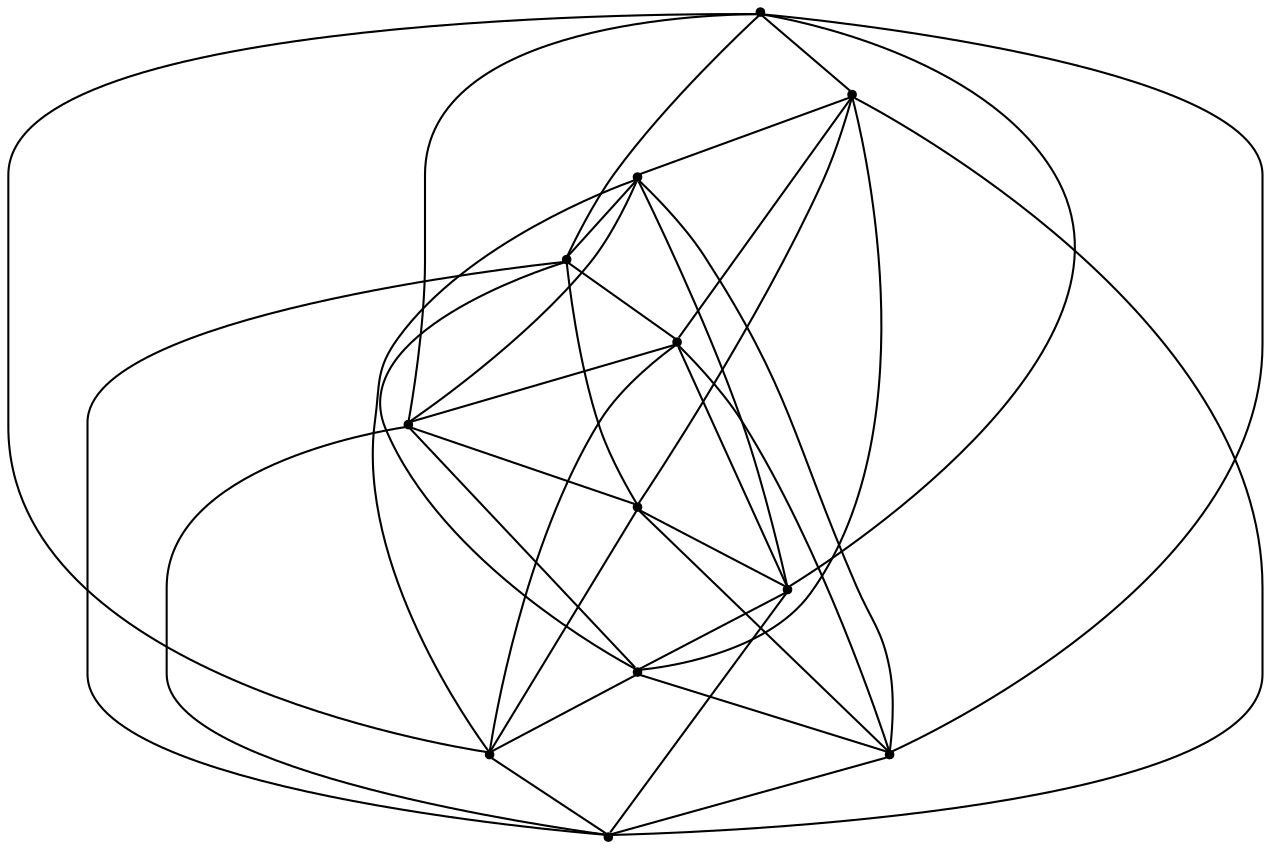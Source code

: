 graph {
  node [shape=point,comment="{\"directed\":false,\"doi\":\"10.1007/978-3-030-35802-0_20\",\"figure\":\"4 (2)\"}"]

  v0 [pos="1425.2562007389454,821.6536253673506"]
  v1 [pos="1435.799541923764,994.1956299044293"]
  v2 [pos="1365.7549921769923,918.9261793025413"]
  v3 [pos="1311.3880396368033,849.1534985127608"]
  v4 [pos="1405.7280704870839,896.6479958456075"]
  v5 [pos="1311.3880396368033,976.593045497566"]
  v6 [pos="1365.7549921769923,876.6616380511604"]
  v7 [pos="1365.7549921769923,797.1750552719207"]
  v8 [pos="1311.3880396368033,918.9261793025413"]
  v9 [pos="1311.3880396368033,1022.4331196550459"]
  v10 [pos="1234.9258924222888,953.4896216697387"]
  v11 [pos="1265.5474036720557,918.9261793025413"]

  v0 -- v9 [id="-1",pos="1425.2562007389454,821.6536253673506 1469.2631692967475,821.6536253673506 1469.2631692967475,821.6536253673506 1469.2631692967475,821.6536253673506 1469.2631692967475,1022.4331196550459 1469.2631692967475,1022.4331196550459 1469.2631692967475,1022.4331196550459 1311.3880396368033,1022.4331196550459 1311.3880396368033,1022.4331196550459 1311.3880396368033,1022.4331196550459"]
  v3 -- v9 [id="-2",pos="1311.3880396368033,849.1534985127608 1198.2534027270158,849.1576317092555 1198.2534027270158,849.1576317092555 1198.2534027270158,849.1576317092555 1198.2534027270158,1022.4331196550459 1198.2534027270158,1022.4331196550459 1198.2534027270158,1022.4331196550459 1311.3880396368033,1022.4331196550459 1311.3880396368033,1022.4331196550459 1311.3880396368033,1022.4331196550459"]
  v5 -- v7 [id="-3",pos="1311.3880396368033,976.593045497566 1216.589631677548,976.5931090852044 1216.589631677548,976.5931090852044 1216.589631677548,976.5931090852044 1216.589631677548,797.1750552719207 1216.589631677548,797.1750552719207 1216.589631677548,797.1750552719207 1365.7549921769923,797.1750552719207 1365.7549921769923,797.1750552719207 1365.7549921769923,797.1750552719207"]
  v1 -- v10 [id="-4",pos="1435.799541923764,994.1956299044293 1234.9258606280798,994.929113313141 1234.9258606280798,994.929113313141 1234.9258606280798,994.929113313141 1234.9258924222888,953.4896216697387 1234.9258924222888,953.4896216697387 1234.9258924222888,953.4896216697387"]
  v0 -- v10 [id="-5",pos="1425.2562007389454,821.6536253673506 1234.9259878049154,821.6536253673506 1234.9259878049154,821.6536253673506 1234.9259878049154,821.6536253673506 1234.9258924222888,953.4896216697387 1234.9258924222888,953.4896216697387 1234.9258924222888,953.4896216697387"]
  v10 -- v2 [id="-6",pos="1234.9258924222888,953.4896216697387 1353.3781107620637,953.4896216697387 1353.3781107620637,953.4896216697387 1353.3781107620637,953.4896216697387 1365.7549921769923,918.9261793025413 1365.7549921769923,918.9261793025413 1365.7549921769923,918.9261793025413"]
  v11 -- v9 [id="-7",pos="1265.5474036720557,918.9261793025413 1209.0718274067956,918.9262428901797 1209.0718274067956,918.9262428901797 1209.0718274067956,918.9262428901797 1209.0718274067956,1014.5486340217748 1209.0718274067956,1014.5486340217748 1209.0718274067956,1014.5486340217748 1311.3880396368033,1022.4331196550459 1311.3880396368033,1022.4331196550459 1311.3880396368033,1022.4331196550459"]
  v11 -- v7 [id="-8",pos="1265.5474036720557,918.9261793025413 1265.547371877847,807.8098334403969 1265.547371877847,807.8098334403969 1265.547371877847,807.8098334403969 1365.7549921769923,797.1750552719207 1365.7549921769923,797.1750552719207 1365.7549921769923,797.1750552719207"]
  v11 -- v4 [id="-9",pos="1265.5474036720557,918.9261793025413 1281.7750088975165,896.6479958456075 1281.7750088975165,896.6479958456075 1281.7750088975165,896.6479958456075 1405.7280704870839,896.6479958456075 1405.7280704870839,896.6479958456075 1405.7280704870839,896.6479958456075"]
  v0 -- v8 [id="-10",pos="1425.2562007389454,821.6536253673506 1288.742773355182,837.3308396717106 1288.742773355182,837.3308396717106 1288.742773355182,837.3308396717106 1288.742773355182,909.2997739034927 1288.742773355182,909.2997739034927 1288.742773355182,909.2997739034927 1311.3880396368033,918.9261793025413 1311.3880396368033,918.9261793025413 1311.3880396368033,918.9261793025413"]
  v10 -- v3 [id="-11",pos="1234.9258924222888,953.4896216697387 1244.7357730031708,926.2606318638266 1244.7357730031708,926.2606318638266 1244.7357730031708,926.2606318638266 1244.7357730031708,867.6770226862795 1244.7357730031708,867.6770226862795 1244.7357730031708,867.6770226862795 1296.7190501175362,867.6770226862795 1296.7190501175362,867.6770226862795 1296.7190501175362,867.6770226862795 1311.3880396368033,849.1534985127608 1311.3880396368033,849.1534985127608 1311.3880396368033,849.1534985127608"]
  v9 -- v5 [id="-12",pos="1311.3880396368033,1022.4331196550459 1311.3880396368033,976.593045497566 1311.3880396368033,976.593045497566 1311.3880396368033,976.593045497566"]
  v8 -- v1 [id="-13",pos="1311.3880396368033,918.9261793025413 1322.6649050139763,939.9209734540544 1322.6649050139763,939.9209734540544 1322.6649050139763,939.9209734540544 1343.2015475705266,939.9209734540544 1343.2015475705266,939.9209734540544 1343.2015475705266,939.9209734540544 1343.2015475705266,966.6915599748861 1343.2015475705266,966.6915599748861 1343.2015475705266,966.6915599748861 1400.223062195932,966.6915599748861 1400.223062195932,966.6915599748861 1400.223062195932,966.6915599748861 1435.799541923764,994.1956299044293 1435.799541923764,994.1956299044293 1435.799541923764,994.1956299044293"]
  v9 -- v2 [id="-14",pos="1311.3880396368033,1022.4331196550459 1365.755087559619,1001.2550659297219 1365.755087559619,1001.2550659297219 1365.755087559619,1001.2550659297219 1365.7549921769923,918.9261793025413 1365.7549921769923,918.9261793025413 1365.7549921769923,918.9261793025413"]
  v5 -- v6 [id="-15",pos="1311.3880396368033,976.593045497566 1333.1165517004745,966.6916235625246 1333.1165517004745,966.6916235625246 1333.1165517004745,966.6916235625246 1333.1165517004745,885.0962839316938 1333.1165517004745,885.0962839316938 1333.1165517004745,885.0962839316938 1365.7549921769923,876.6616380511604 1365.7549921769923,876.6616380511604 1365.7549921769923,876.6616380511604"]
  v8 -- v2 [id="-16",pos="1311.3880396368033,918.9261793025413 1365.7549921769923,918.9261793025413 1365.7549921769923,918.9261793025413 1365.7549921769923,918.9261793025413"]
  v3 -- v4 [id="-17",pos="1311.3880396368033,849.1534985127608 1354.203106893276,859.2425039810229 1354.203106893276,859.2425039810229 1354.203106893276,859.2425039810229 1405.7280386928749,859.2425039810229 1405.7280386928749,859.2425039810229 1405.7280386928749,859.2425039810229 1405.7280704870839,896.6479958456075 1405.7280704870839,896.6479958456075 1405.7280704870839,896.6479958456075"]
  v6 -- v11 [id="-18",pos="1365.7549921769923,876.6616380511604 1279.574595291498,876.6617016387987 1279.574595291498,876.6617016387987 1279.574595291498,876.6617016387987 1265.5474036720557,918.9261793025413 1265.5474036720557,918.9261793025413 1265.5474036720557,918.9261793025413"]
  v11 -- v10 [id="-19",pos="1265.5474036720557,918.9261793025413 1234.9258924222888,953.4896216697387 1234.9258924222888,953.4896216697387 1234.9258924222888,953.4896216697387"]
  v11 -- v8 [id="-20",pos="1265.5474036720557,918.9261793025413 1311.3880396368033,918.9261793025413 1311.3880396368033,918.9261793025413 1311.3880396368033,918.9261793025413"]
  v6 -- v2 [id="-21",pos="1365.7549921769923,876.6616380511604 1365.7549921769923,918.9261793025413 1365.7549921769923,918.9261793025413 1365.7549921769923,918.9261793025413"]
  v6 -- v0 [id="-22",pos="1365.7549921769923,876.6616380511604 1365.755087559619,838.4310965785971 1365.755087559619,838.4310965785971 1365.755087559619,838.4310965785971 1425.2562007389454,821.6536253673506 1425.2562007389454,821.6536253673506 1425.2562007389454,821.6536253673506"]
  v7 -- v0 [id="-23",pos="1365.7549921769923,797.1750552719207 1425.2562007389454,821.6536253673506 1425.2562007389454,821.6536253673506 1425.2562007389454,821.6536253673506"]
  v7 -- v3 [id="-24",pos="1365.7549921769923,797.1750552719207 1441.758889459367,810.5603167385173 1441.758889459367,810.5603167385173 1441.758889459367,810.5603167385173 1441.758889459367,849.1576952968938 1441.758889459367,849.1576952968938 1441.758889459367,849.1576952968938 1311.3880396368033,849.1534985127608 1311.3880396368033,849.1534985127608 1311.3880396368033,849.1534985127608"]
  v7 -- v2 [id="-25",pos="1365.7549921769923,797.1750552719207 1451.4769801593022,804.5094442455676 1451.4769801593022,804.5094442455676 1451.4769801593022,804.5094442455676 1451.4769801593022,918.926306477818 1451.4769801593022,918.926306477818 1451.4769801593022,918.926306477818 1365.7549921769923,918.9261793025413 1365.7549921769923,918.9261793025413 1365.7549921769923,918.9261793025413"]
  v5 -- v4 [id="-26",pos="1311.3880396368033,976.593045497566 1392.2509822691459,976.5929819099276 1392.2509822691459,976.5929819099276 1392.2509822691459,976.5929819099276 1392.2509822691459,914.1588232902889 1392.2509822691459,914.1588232902889 1392.2509822691459,914.1588232902889 1405.7280704870839,896.6479958456075 1405.7280704870839,896.6479958456075 1405.7280704870839,896.6479958456075"]
  v4 -- v2 [id="-27",pos="1405.7280704870839,896.6479958456075 1365.7549921769923,918.9261793025413 1365.7549921769923,918.9261793025413 1365.7549921769923,918.9261793025413"]
  v6 -- v3 [id="-28",pos="1365.7549921769923,876.6616380511604 1311.3880396368033,849.1534985127608 1311.3880396368033,849.1534985127608 1311.3880396368033,849.1534985127608"]
  v8 -- v3 [id="-29",pos="1311.3880396368033,918.9261793025413 1311.3880396368033,849.1534985127608 1311.3880396368033,849.1534985127608 1311.3880396368033,849.1534985127608"]
  v1 -- v4 [id="-30",pos="1435.799541923764,994.1956299044293 1405.7281658697102,959.1737842521517 1405.7281658697102,959.1737842521517 1405.7281658697102,959.1737842521517 1405.7280704870839,896.6479958456075 1405.7280704870839,896.6479958456075 1405.7280704870839,896.6479958456075"]
  v4 -- v0 [id="-31",pos="1405.7280704870839,896.6479958456075 1425.2561689447364,896.6479958456075 1425.2561689447364,896.6479958456075 1425.2561689447364,896.6479958456075 1425.2562007389454,821.6536253673506 1425.2562007389454,821.6536253673506 1425.2562007389454,821.6536253673506"]
  v1 -- v6 [id="-32",pos="1435.799541923764,994.1956299044293 1435.7996373063904,876.6617016387987 1435.7996373063904,876.6617016387987 1435.7996373063904,876.6617016387987 1365.7549921769923,876.6616380511604 1365.7549921769923,876.6616380511604 1365.7549921769923,876.6616380511604"]
  v7 -- v1 [id="-33",pos="1365.7549921769923,797.1750552719207 1460.0949912330639,797.1750552719207 1460.0949912330639,797.1750552719207 1460.0949912330639,797.1750552719207 1460.0949912330639,994.929113313141 1460.0949912330639,994.929113313141 1460.0949912330639,994.929113313141 1435.799541923764,994.1956299044293 1435.799541923764,994.1956299044293 1435.799541923764,994.1956299044293"]
  v8 -- v5 [id="-34",pos="1311.3880396368033,918.9261793025413 1311.3880396368033,976.593045497566 1311.3880396368033,976.593045497566 1311.3880396368033,976.593045497566"]
  v9 -- v1 [id="-35",pos="1311.3880396368033,1022.4331196550459 1435.799541923764,994.1956299044293 1435.799541923764,994.1956299044293 1435.799541923764,994.1956299044293"]
  v5 -- v10 [id="-36",pos="1311.3880396368033,976.593045497566 1234.9258924222888,953.4896216697387 1234.9258924222888,953.4896216697387 1234.9258924222888,953.4896216697387"]
}
